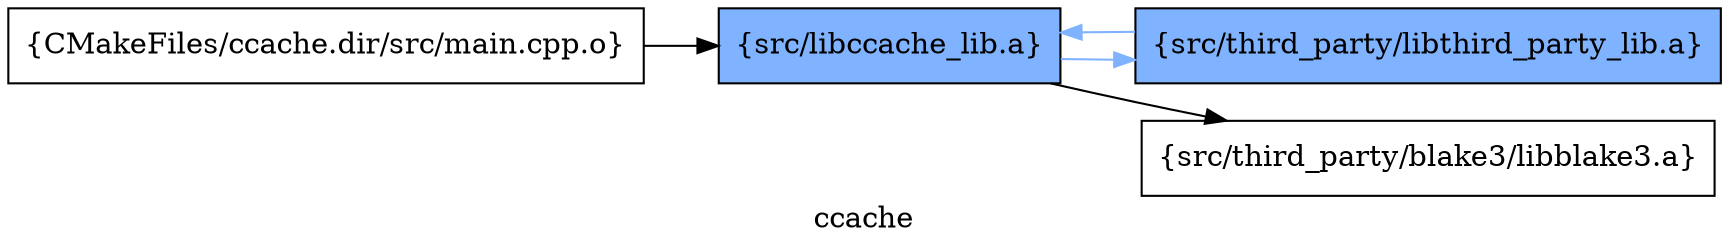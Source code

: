 digraph "ccache" {
	label="ccache";
	rankdir=LR;
	{ rank=same; Node0x55dc6d7dad28;  }
	{ rank=same; Node0x55dc6d7db048;  }

	Node0x55dc6d7dad28 [shape=record,shape=box,group=0,label="{CMakeFiles/ccache.dir/src/main.cpp.o}"];
	Node0x55dc6d7dad28 -> Node0x55dc6d7db048;
	Node0x55dc6d7db048 [shape=record,shape=box,group=1,style=filled,fillcolor="0.600000 0.5 1",label="{src/libccache_lib.a}"];
	Node0x55dc6d7db048 -> Node0x55dc6d7d8e88[color="0.600000 0.5 1"];
	Node0x55dc6d7db048 -> Node0x55dc6d7d9248;
	Node0x55dc6d7d8e88 [shape=record,shape=box,group=1,style=filled,fillcolor="0.600000 0.5 1",label="{src/third_party/libthird_party_lib.a}"];
	Node0x55dc6d7d8e88 -> Node0x55dc6d7db048[color="0.600000 0.5 1"];
	Node0x55dc6d7d9248 [shape=record,shape=box,group=0,label="{src/third_party/blake3/libblake3.a}"];
}

